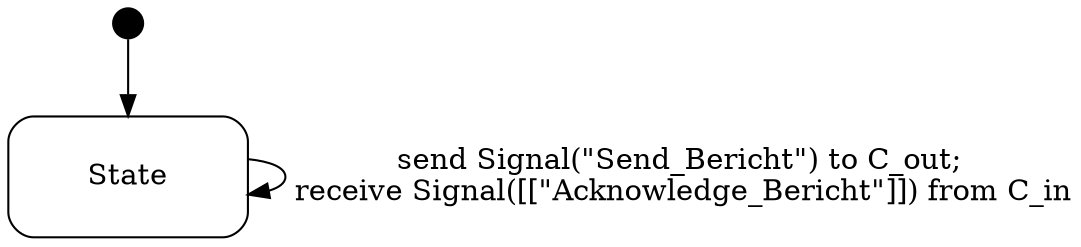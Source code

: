 digraph Producer {
  compound = true;
  rank = LR;
node [shape = "point", height = "0.2"] State_extra node [shape = "Mrecord", height = "0.8", width = "1.6"] State State_extra -> State




State -> State [label = "send Signal(\"Send_Bericht\") to C_out;\n receive Signal([[\"Acknowledge_Bericht\"]]) from C_in"];

}
